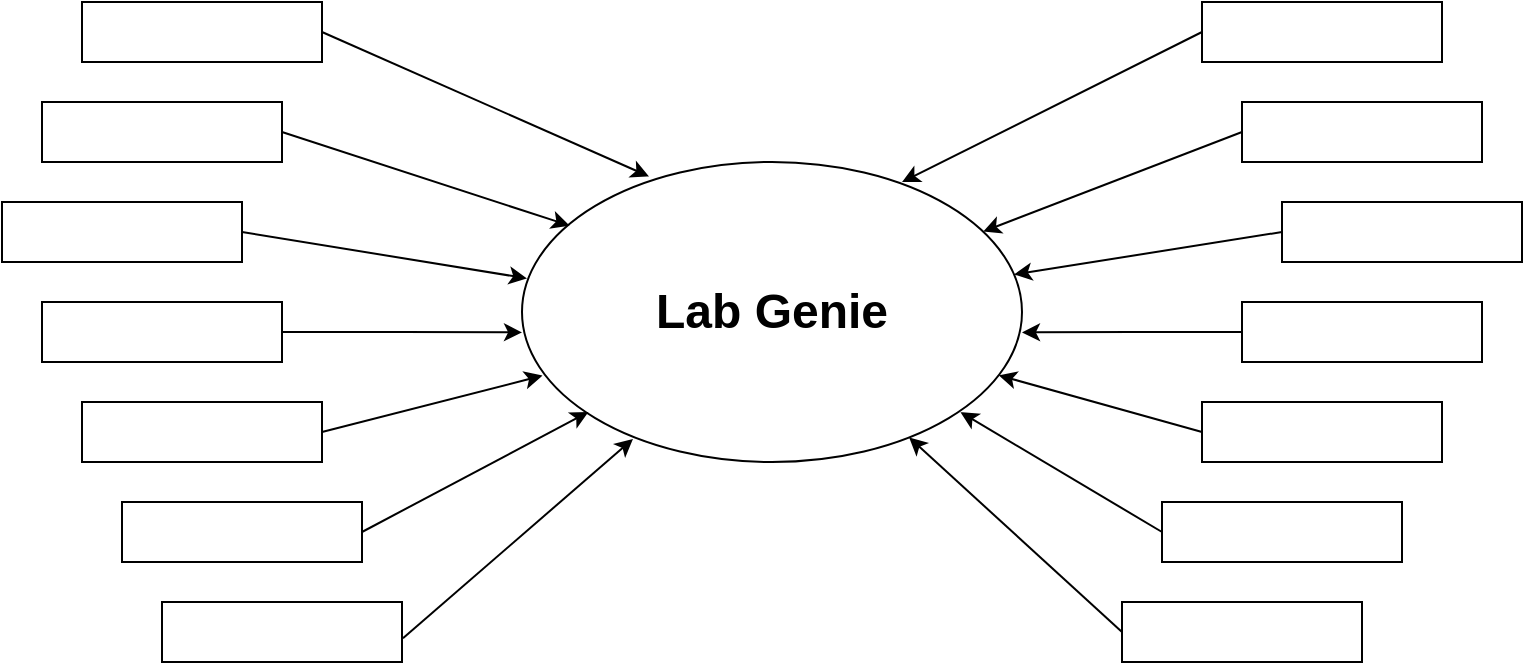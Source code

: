 <mxfile version="20.8.21" type="github">
  <diagram name="Page-1" id="c4acf3e9-155e-7222-9cf6-157b1a14988f">
    <mxGraphModel dx="808" dy="378" grid="1" gridSize="10" guides="1" tooltips="1" connect="1" arrows="1" fold="1" page="1" pageScale="1" pageWidth="827" pageHeight="1169" background="none" math="0" shadow="0">
      <root>
        <mxCell id="0" />
        <mxCell id="1" parent="0" />
        <mxCell id="TSrVDf9FQaybQOhuNdKW-1" value="&lt;h1&gt;&lt;b&gt;Lab Genie&lt;/b&gt;&lt;/h1&gt;" style="ellipse;whiteSpace=wrap;html=1;" parent="1" vertex="1">
          <mxGeometry x="294" y="500" width="250" height="150" as="geometry" />
        </mxCell>
        <mxCell id="3dF8oCnv1FuNLzT9bXhd-1" value="" style="rounded=0;whiteSpace=wrap;html=1;" vertex="1" parent="1">
          <mxGeometry x="54" y="470" width="120" height="30" as="geometry" />
        </mxCell>
        <mxCell id="3dF8oCnv1FuNLzT9bXhd-2" value="" style="rounded=0;whiteSpace=wrap;html=1;" vertex="1" parent="1">
          <mxGeometry x="34" y="520" width="120" height="30" as="geometry" />
        </mxCell>
        <mxCell id="3dF8oCnv1FuNLzT9bXhd-28" style="edgeStyle=orthogonalEdgeStyle;rounded=0;orthogonalLoop=1;jettySize=auto;html=1;exitX=1;exitY=0.5;exitDx=0;exitDy=0;entryX=0;entryY=0.568;entryDx=0;entryDy=0;entryPerimeter=0;" edge="1" parent="1" source="3dF8oCnv1FuNLzT9bXhd-3" target="TSrVDf9FQaybQOhuNdKW-1">
          <mxGeometry relative="1" as="geometry" />
        </mxCell>
        <mxCell id="3dF8oCnv1FuNLzT9bXhd-3" value="" style="rounded=0;whiteSpace=wrap;html=1;" vertex="1" parent="1">
          <mxGeometry x="54" y="570" width="120" height="30" as="geometry" />
        </mxCell>
        <mxCell id="3dF8oCnv1FuNLzT9bXhd-4" value="" style="rounded=0;whiteSpace=wrap;html=1;" vertex="1" parent="1">
          <mxGeometry x="74" y="620" width="120" height="30" as="geometry" />
        </mxCell>
        <mxCell id="3dF8oCnv1FuNLzT9bXhd-13" value="" style="rounded=0;whiteSpace=wrap;html=1;" vertex="1" parent="1">
          <mxGeometry x="94" y="670" width="120" height="30" as="geometry" />
        </mxCell>
        <mxCell id="3dF8oCnv1FuNLzT9bXhd-14" value="" style="rounded=0;whiteSpace=wrap;html=1;" vertex="1" parent="1">
          <mxGeometry x="114" y="720" width="120" height="30" as="geometry" />
        </mxCell>
        <mxCell id="3dF8oCnv1FuNLzT9bXhd-15" value="" style="rounded=0;whiteSpace=wrap;html=1;" vertex="1" parent="1">
          <mxGeometry x="74" y="420" width="120" height="30" as="geometry" />
        </mxCell>
        <mxCell id="3dF8oCnv1FuNLzT9bXhd-16" value="" style="rounded=0;whiteSpace=wrap;html=1;" vertex="1" parent="1">
          <mxGeometry x="654" y="470" width="120" height="30" as="geometry" />
        </mxCell>
        <mxCell id="3dF8oCnv1FuNLzT9bXhd-17" value="" style="rounded=0;whiteSpace=wrap;html=1;" vertex="1" parent="1">
          <mxGeometry x="674" y="520" width="120" height="30" as="geometry" />
        </mxCell>
        <mxCell id="3dF8oCnv1FuNLzT9bXhd-27" style="edgeStyle=orthogonalEdgeStyle;rounded=0;orthogonalLoop=1;jettySize=auto;html=1;exitX=0;exitY=0.5;exitDx=0;exitDy=0;entryX=1;entryY=0.568;entryDx=0;entryDy=0;entryPerimeter=0;" edge="1" parent="1" source="3dF8oCnv1FuNLzT9bXhd-18" target="TSrVDf9FQaybQOhuNdKW-1">
          <mxGeometry relative="1" as="geometry" />
        </mxCell>
        <mxCell id="3dF8oCnv1FuNLzT9bXhd-18" value="" style="rounded=0;whiteSpace=wrap;html=1;" vertex="1" parent="1">
          <mxGeometry x="654" y="570" width="120" height="30" as="geometry" />
        </mxCell>
        <mxCell id="3dF8oCnv1FuNLzT9bXhd-19" value="" style="rounded=0;whiteSpace=wrap;html=1;" vertex="1" parent="1">
          <mxGeometry x="634" y="620" width="120" height="30" as="geometry" />
        </mxCell>
        <mxCell id="3dF8oCnv1FuNLzT9bXhd-20" value="" style="rounded=0;whiteSpace=wrap;html=1;" vertex="1" parent="1">
          <mxGeometry x="614" y="670" width="120" height="30" as="geometry" />
        </mxCell>
        <mxCell id="3dF8oCnv1FuNLzT9bXhd-21" value="" style="rounded=0;whiteSpace=wrap;html=1;" vertex="1" parent="1">
          <mxGeometry x="594" y="720" width="120" height="30" as="geometry" />
        </mxCell>
        <mxCell id="3dF8oCnv1FuNLzT9bXhd-22" value="" style="rounded=0;whiteSpace=wrap;html=1;" vertex="1" parent="1">
          <mxGeometry x="634" y="420" width="120" height="30" as="geometry" />
        </mxCell>
        <mxCell id="3dF8oCnv1FuNLzT9bXhd-33" value="" style="endArrow=classic;html=1;rounded=0;exitX=1;exitY=0.5;exitDx=0;exitDy=0;entryX=0.041;entryY=0.712;entryDx=0;entryDy=0;entryPerimeter=0;" edge="1" parent="1" source="3dF8oCnv1FuNLzT9bXhd-4" target="TSrVDf9FQaybQOhuNdKW-1">
          <mxGeometry width="50" height="50" relative="1" as="geometry">
            <mxPoint x="414" y="610" as="sourcePoint" />
            <mxPoint x="464" y="560" as="targetPoint" />
          </mxGeometry>
        </mxCell>
        <mxCell id="3dF8oCnv1FuNLzT9bXhd-34" value="" style="endArrow=classic;html=1;rounded=0;exitX=0;exitY=0.5;exitDx=0;exitDy=0;" edge="1" parent="1" source="3dF8oCnv1FuNLzT9bXhd-19" target="TSrVDf9FQaybQOhuNdKW-1">
          <mxGeometry width="50" height="50" relative="1" as="geometry">
            <mxPoint x="204" y="645" as="sourcePoint" />
            <mxPoint x="314" y="617" as="targetPoint" />
          </mxGeometry>
        </mxCell>
        <mxCell id="3dF8oCnv1FuNLzT9bXhd-35" value="" style="endArrow=classic;html=1;rounded=0;exitX=0;exitY=0.5;exitDx=0;exitDy=0;entryX=0.76;entryY=0.067;entryDx=0;entryDy=0;entryPerimeter=0;" edge="1" parent="1" source="3dF8oCnv1FuNLzT9bXhd-22" target="TSrVDf9FQaybQOhuNdKW-1">
          <mxGeometry width="50" height="50" relative="1" as="geometry">
            <mxPoint x="404" y="480" as="sourcePoint" />
            <mxPoint x="464" y="500" as="targetPoint" />
          </mxGeometry>
        </mxCell>
        <mxCell id="3dF8oCnv1FuNLzT9bXhd-37" value="" style="endArrow=classic;html=1;rounded=0;exitX=1;exitY=0.5;exitDx=0;exitDy=0;entryX=0.254;entryY=0.048;entryDx=0;entryDy=0;entryPerimeter=0;" edge="1" parent="1" source="3dF8oCnv1FuNLzT9bXhd-15" target="TSrVDf9FQaybQOhuNdKW-1">
          <mxGeometry width="50" height="50" relative="1" as="geometry">
            <mxPoint x="404" y="480" as="sourcePoint" />
            <mxPoint x="454" y="430" as="targetPoint" />
          </mxGeometry>
        </mxCell>
        <mxCell id="3dF8oCnv1FuNLzT9bXhd-38" value="" style="endArrow=classic;html=1;rounded=0;exitX=1.004;exitY=0.605;exitDx=0;exitDy=0;entryX=0.222;entryY=0.923;entryDx=0;entryDy=0;entryPerimeter=0;exitPerimeter=0;" edge="1" parent="1" source="3dF8oCnv1FuNLzT9bXhd-14" target="TSrVDf9FQaybQOhuNdKW-1">
          <mxGeometry width="50" height="50" relative="1" as="geometry">
            <mxPoint x="204" y="445" as="sourcePoint" />
            <mxPoint x="368" y="517" as="targetPoint" />
          </mxGeometry>
        </mxCell>
        <mxCell id="3dF8oCnv1FuNLzT9bXhd-39" value="" style="endArrow=classic;html=1;rounded=0;exitX=1;exitY=0.5;exitDx=0;exitDy=0;entryX=0.133;entryY=0.833;entryDx=0;entryDy=0;entryPerimeter=0;" edge="1" parent="1" source="3dF8oCnv1FuNLzT9bXhd-13" target="TSrVDf9FQaybQOhuNdKW-1">
          <mxGeometry width="50" height="50" relative="1" as="geometry">
            <mxPoint x="314" y="730" as="sourcePoint" />
            <mxPoint x="364" y="680" as="targetPoint" />
          </mxGeometry>
        </mxCell>
        <mxCell id="3dF8oCnv1FuNLzT9bXhd-40" value="" style="endArrow=classic;html=1;rounded=0;exitX=1;exitY=0.5;exitDx=0;exitDy=0;entryX=0.095;entryY=0.212;entryDx=0;entryDy=0;entryPerimeter=0;" edge="1" parent="1" source="3dF8oCnv1FuNLzT9bXhd-1" target="TSrVDf9FQaybQOhuNdKW-1">
          <mxGeometry width="50" height="50" relative="1" as="geometry">
            <mxPoint x="384" y="620" as="sourcePoint" />
            <mxPoint x="314" y="530" as="targetPoint" />
          </mxGeometry>
        </mxCell>
        <mxCell id="3dF8oCnv1FuNLzT9bXhd-41" value="" style="endArrow=classic;html=1;rounded=0;exitX=1;exitY=0.5;exitDx=0;exitDy=0;entryX=0.01;entryY=0.388;entryDx=0;entryDy=0;entryPerimeter=0;" edge="1" parent="1" source="3dF8oCnv1FuNLzT9bXhd-2" target="TSrVDf9FQaybQOhuNdKW-1">
          <mxGeometry width="50" height="50" relative="1" as="geometry">
            <mxPoint x="294" y="580" as="sourcePoint" />
            <mxPoint x="344" y="530" as="targetPoint" />
          </mxGeometry>
        </mxCell>
        <mxCell id="3dF8oCnv1FuNLzT9bXhd-49" value="" style="endArrow=classic;html=1;rounded=0;exitX=0;exitY=0.5;exitDx=0;exitDy=0;" edge="1" parent="1" source="3dF8oCnv1FuNLzT9bXhd-16" target="TSrVDf9FQaybQOhuNdKW-1">
          <mxGeometry width="50" height="50" relative="1" as="geometry">
            <mxPoint x="184" y="530" as="sourcePoint" />
            <mxPoint x="234" y="480" as="targetPoint" />
          </mxGeometry>
        </mxCell>
        <mxCell id="3dF8oCnv1FuNLzT9bXhd-50" value="" style="endArrow=classic;html=1;rounded=0;exitX=0;exitY=0.5;exitDx=0;exitDy=0;" edge="1" parent="1" source="3dF8oCnv1FuNLzT9bXhd-17" target="TSrVDf9FQaybQOhuNdKW-1">
          <mxGeometry width="50" height="50" relative="1" as="geometry">
            <mxPoint x="504" y="540" as="sourcePoint" />
            <mxPoint x="554" y="490" as="targetPoint" />
          </mxGeometry>
        </mxCell>
        <mxCell id="3dF8oCnv1FuNLzT9bXhd-51" value="" style="endArrow=classic;html=1;rounded=0;exitX=0;exitY=0.5;exitDx=0;exitDy=0;entryX=0.877;entryY=0.834;entryDx=0;entryDy=0;entryPerimeter=0;" edge="1" parent="1" source="3dF8oCnv1FuNLzT9bXhd-20" target="TSrVDf9FQaybQOhuNdKW-1">
          <mxGeometry width="50" height="50" relative="1" as="geometry">
            <mxPoint x="504" y="650" as="sourcePoint" />
            <mxPoint x="554" y="600" as="targetPoint" />
          </mxGeometry>
        </mxCell>
        <mxCell id="3dF8oCnv1FuNLzT9bXhd-52" value="" style="endArrow=classic;html=1;rounded=0;exitX=0;exitY=0.5;exitDx=0;exitDy=0;" edge="1" parent="1" source="3dF8oCnv1FuNLzT9bXhd-21" target="TSrVDf9FQaybQOhuNdKW-1">
          <mxGeometry width="50" height="50" relative="1" as="geometry">
            <mxPoint x="444" y="620" as="sourcePoint" />
            <mxPoint x="494" y="570" as="targetPoint" />
          </mxGeometry>
        </mxCell>
      </root>
    </mxGraphModel>
  </diagram>
</mxfile>
